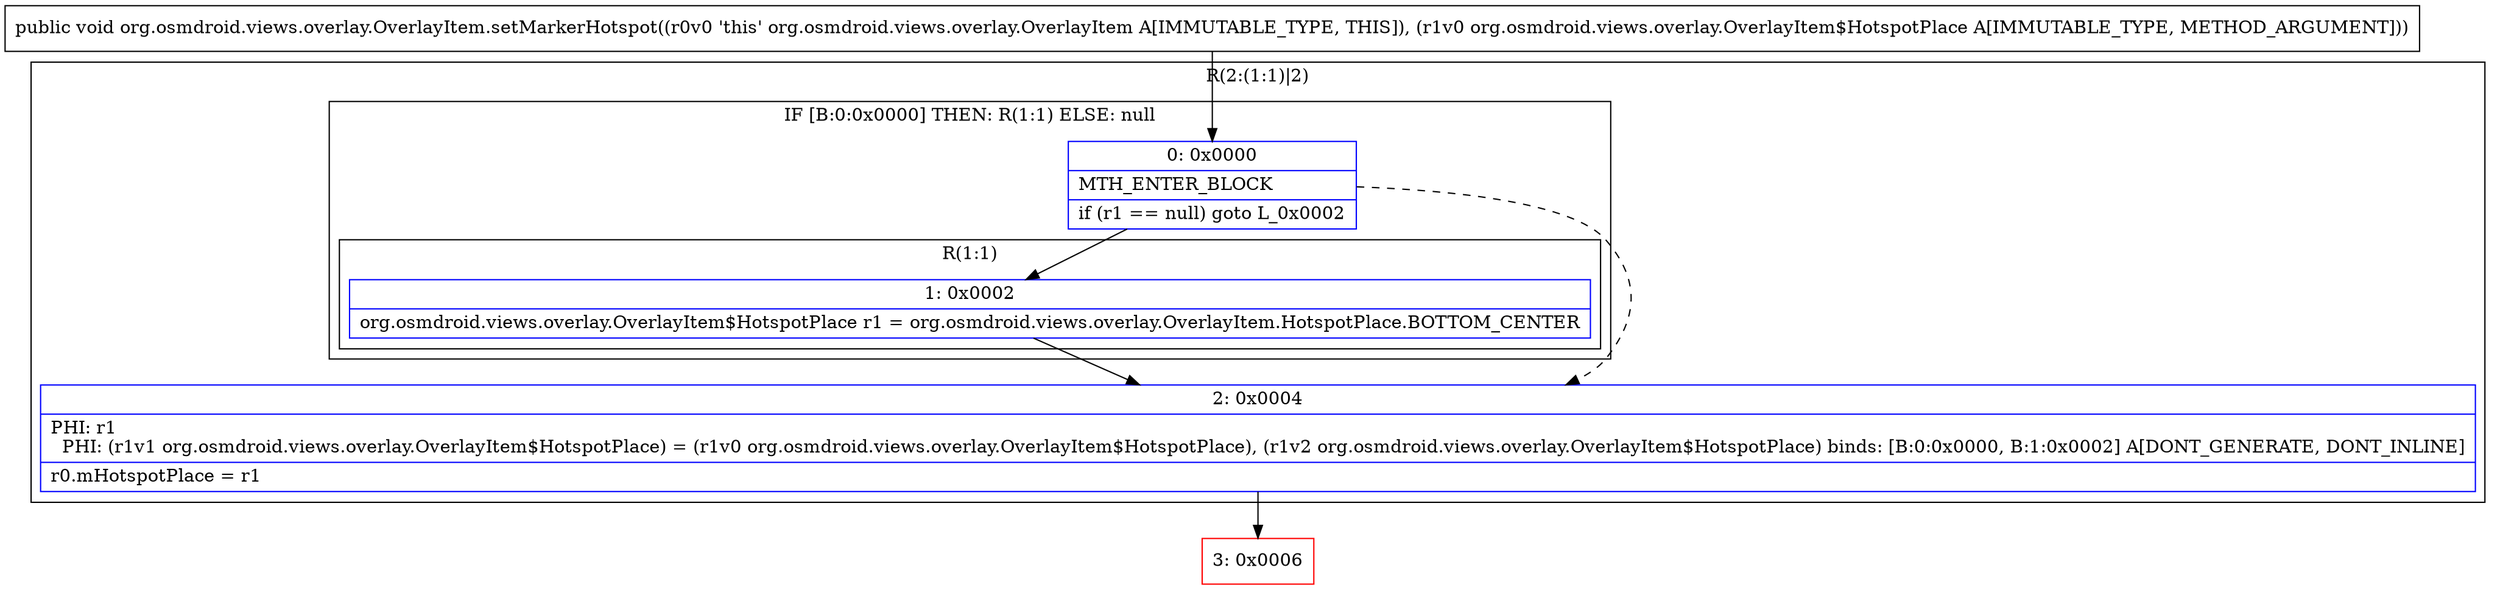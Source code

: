 digraph "CFG fororg.osmdroid.views.overlay.OverlayItem.setMarkerHotspot(Lorg\/osmdroid\/views\/overlay\/OverlayItem$HotspotPlace;)V" {
subgraph cluster_Region_1016898130 {
label = "R(2:(1:1)|2)";
node [shape=record,color=blue];
subgraph cluster_IfRegion_1634370364 {
label = "IF [B:0:0x0000] THEN: R(1:1) ELSE: null";
node [shape=record,color=blue];
Node_0 [shape=record,label="{0\:\ 0x0000|MTH_ENTER_BLOCK\l|if (r1 == null) goto L_0x0002\l}"];
subgraph cluster_Region_29121622 {
label = "R(1:1)";
node [shape=record,color=blue];
Node_1 [shape=record,label="{1\:\ 0x0002|org.osmdroid.views.overlay.OverlayItem$HotspotPlace r1 = org.osmdroid.views.overlay.OverlayItem.HotspotPlace.BOTTOM_CENTER\l}"];
}
}
Node_2 [shape=record,label="{2\:\ 0x0004|PHI: r1 \l  PHI: (r1v1 org.osmdroid.views.overlay.OverlayItem$HotspotPlace) = (r1v0 org.osmdroid.views.overlay.OverlayItem$HotspotPlace), (r1v2 org.osmdroid.views.overlay.OverlayItem$HotspotPlace) binds: [B:0:0x0000, B:1:0x0002] A[DONT_GENERATE, DONT_INLINE]\l|r0.mHotspotPlace = r1\l}"];
}
Node_3 [shape=record,color=red,label="{3\:\ 0x0006}"];
MethodNode[shape=record,label="{public void org.osmdroid.views.overlay.OverlayItem.setMarkerHotspot((r0v0 'this' org.osmdroid.views.overlay.OverlayItem A[IMMUTABLE_TYPE, THIS]), (r1v0 org.osmdroid.views.overlay.OverlayItem$HotspotPlace A[IMMUTABLE_TYPE, METHOD_ARGUMENT])) }"];
MethodNode -> Node_0;
Node_0 -> Node_1;
Node_0 -> Node_2[style=dashed];
Node_1 -> Node_2;
Node_2 -> Node_3;
}

